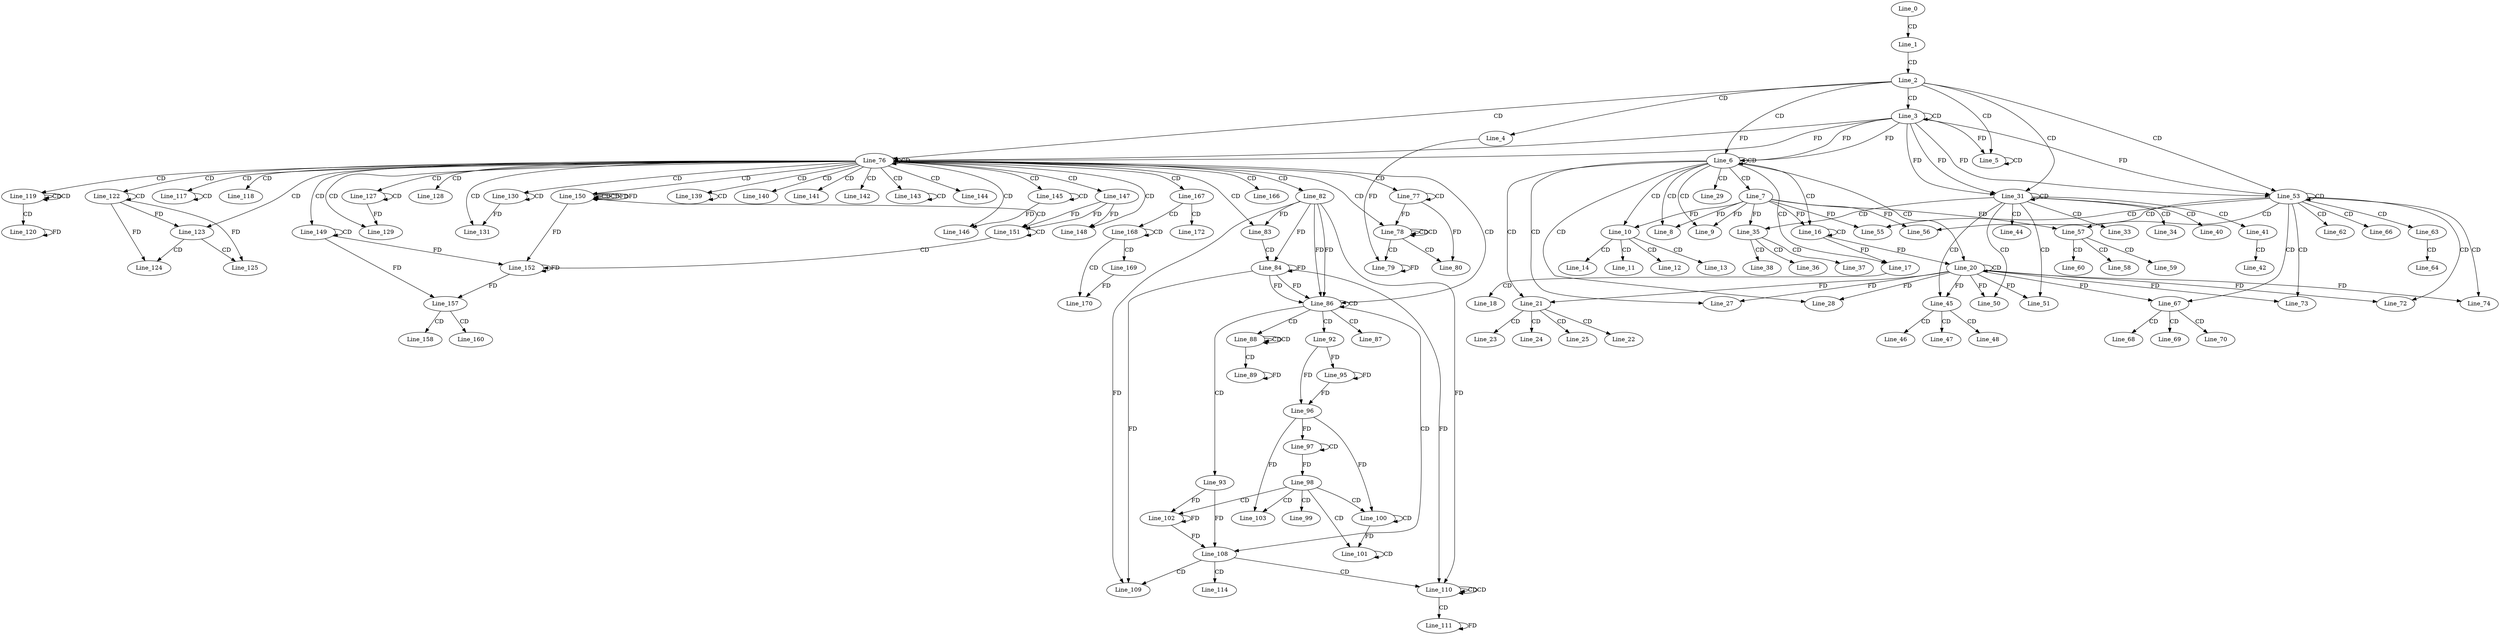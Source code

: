 digraph G {
  Line_0;
  Line_1;
  Line_2;
  Line_3;
  Line_3;
  Line_4;
  Line_5;
  Line_5;
  Line_6;
  Line_6;
  Line_7;
  Line_8;
  Line_9;
  Line_10;
  Line_10;
  Line_11;
  Line_12;
  Line_13;
  Line_14;
  Line_16;
  Line_16;
  Line_17;
  Line_18;
  Line_20;
  Line_20;
  Line_21;
  Line_21;
  Line_22;
  Line_23;
  Line_24;
  Line_25;
  Line_27;
  Line_28;
  Line_29;
  Line_31;
  Line_31;
  Line_33;
  Line_34;
  Line_35;
  Line_35;
  Line_36;
  Line_37;
  Line_38;
  Line_40;
  Line_41;
  Line_42;
  Line_44;
  Line_45;
  Line_45;
  Line_46;
  Line_47;
  Line_48;
  Line_50;
  Line_51;
  Line_53;
  Line_53;
  Line_55;
  Line_56;
  Line_57;
  Line_57;
  Line_58;
  Line_59;
  Line_60;
  Line_62;
  Line_63;
  Line_64;
  Line_66;
  Line_67;
  Line_67;
  Line_68;
  Line_69;
  Line_70;
  Line_72;
  Line_73;
  Line_74;
  Line_76;
  Line_76;
  Line_77;
  Line_77;
  Line_78;
  Line_78;
  Line_78;
  Line_79;
  Line_80;
  Line_82;
  Line_83;
  Line_84;
  Line_86;
  Line_86;
  Line_87;
  Line_88;
  Line_88;
  Line_88;
  Line_89;
  Line_92;
  Line_93;
  Line_95;
  Line_96;
  Line_97;
  Line_97;
  Line_96;
  Line_98;
  Line_99;
  Line_100;
  Line_100;
  Line_101;
  Line_101;
  Line_102;
  Line_103;
  Line_108;
  Line_108;
  Line_109;
  Line_110;
  Line_110;
  Line_110;
  Line_111;
  Line_114;
  Line_117;
  Line_117;
  Line_118;
  Line_119;
  Line_119;
  Line_119;
  Line_120;
  Line_122;
  Line_122;
  Line_123;
  Line_124;
  Line_124;
  Line_125;
  Line_125;
  Line_127;
  Line_127;
  Line_128;
  Line_129;
  Line_130;
  Line_130;
  Line_131;
  Line_139;
  Line_139;
  Line_140;
  Line_141;
  Line_142;
  Line_143;
  Line_143;
  Line_144;
  Line_145;
  Line_145;
  Line_146;
  Line_147;
  Line_148;
  Line_149;
  Line_149;
  Line_150;
  Line_150;
  Line_150;
  Line_151;
  Line_151;
  Line_152;
  Line_157;
  Line_158;
  Line_160;
  Line_166;
  Line_167;
  Line_168;
  Line_168;
  Line_168;
  Line_169;
  Line_170;
  Line_172;
  Line_0 -> Line_1 [ label="CD" ];
  Line_1 -> Line_2 [ label="CD" ];
  Line_2 -> Line_3 [ label="CD" ];
  Line_3 -> Line_3 [ label="CD" ];
  Line_2 -> Line_4 [ label="CD" ];
  Line_2 -> Line_5 [ label="CD" ];
  Line_3 -> Line_5 [ label="FD" ];
  Line_5 -> Line_5 [ label="CD" ];
  Line_2 -> Line_6 [ label="CD" ];
  Line_3 -> Line_6 [ label="FD" ];
  Line_6 -> Line_6 [ label="CD" ];
  Line_3 -> Line_6 [ label="FD" ];
  Line_6 -> Line_7 [ label="CD" ];
  Line_6 -> Line_8 [ label="CD" ];
  Line_7 -> Line_8 [ label="FD" ];
  Line_6 -> Line_9 [ label="CD" ];
  Line_7 -> Line_9 [ label="FD" ];
  Line_6 -> Line_10 [ label="CD" ];
  Line_7 -> Line_10 [ label="FD" ];
  Line_10 -> Line_11 [ label="CD" ];
  Line_10 -> Line_12 [ label="CD" ];
  Line_10 -> Line_13 [ label="CD" ];
  Line_10 -> Line_14 [ label="CD" ];
  Line_6 -> Line_16 [ label="CD" ];
  Line_16 -> Line_16 [ label="CD" ];
  Line_7 -> Line_16 [ label="FD" ];
  Line_6 -> Line_17 [ label="CD" ];
  Line_16 -> Line_17 [ label="FD" ];
  Line_17 -> Line_18 [ label="CD" ];
  Line_6 -> Line_20 [ label="CD" ];
  Line_20 -> Line_20 [ label="CD" ];
  Line_16 -> Line_20 [ label="FD" ];
  Line_6 -> Line_21 [ label="CD" ];
  Line_20 -> Line_21 [ label="FD" ];
  Line_21 -> Line_22 [ label="CD" ];
  Line_21 -> Line_23 [ label="CD" ];
  Line_21 -> Line_24 [ label="CD" ];
  Line_21 -> Line_25 [ label="CD" ];
  Line_6 -> Line_27 [ label="CD" ];
  Line_20 -> Line_27 [ label="FD" ];
  Line_6 -> Line_28 [ label="CD" ];
  Line_20 -> Line_28 [ label="FD" ];
  Line_6 -> Line_29 [ label="CD" ];
  Line_2 -> Line_31 [ label="CD" ];
  Line_3 -> Line_31 [ label="FD" ];
  Line_31 -> Line_31 [ label="CD" ];
  Line_3 -> Line_31 [ label="FD" ];
  Line_31 -> Line_33 [ label="CD" ];
  Line_31 -> Line_34 [ label="CD" ];
  Line_31 -> Line_35 [ label="CD" ];
  Line_7 -> Line_35 [ label="FD" ];
  Line_35 -> Line_36 [ label="CD" ];
  Line_35 -> Line_37 [ label="CD" ];
  Line_35 -> Line_38 [ label="CD" ];
  Line_31 -> Line_40 [ label="CD" ];
  Line_31 -> Line_41 [ label="CD" ];
  Line_41 -> Line_42 [ label="CD" ];
  Line_31 -> Line_44 [ label="CD" ];
  Line_31 -> Line_45 [ label="CD" ];
  Line_20 -> Line_45 [ label="FD" ];
  Line_45 -> Line_46 [ label="CD" ];
  Line_45 -> Line_47 [ label="CD" ];
  Line_45 -> Line_48 [ label="CD" ];
  Line_31 -> Line_50 [ label="CD" ];
  Line_20 -> Line_50 [ label="FD" ];
  Line_31 -> Line_51 [ label="CD" ];
  Line_20 -> Line_51 [ label="FD" ];
  Line_2 -> Line_53 [ label="CD" ];
  Line_3 -> Line_53 [ label="FD" ];
  Line_53 -> Line_53 [ label="CD" ];
  Line_3 -> Line_53 [ label="FD" ];
  Line_53 -> Line_55 [ label="CD" ];
  Line_7 -> Line_55 [ label="FD" ];
  Line_53 -> Line_56 [ label="CD" ];
  Line_7 -> Line_56 [ label="FD" ];
  Line_53 -> Line_57 [ label="CD" ];
  Line_7 -> Line_57 [ label="FD" ];
  Line_57 -> Line_58 [ label="CD" ];
  Line_57 -> Line_59 [ label="CD" ];
  Line_57 -> Line_60 [ label="CD" ];
  Line_53 -> Line_62 [ label="CD" ];
  Line_53 -> Line_63 [ label="CD" ];
  Line_63 -> Line_64 [ label="CD" ];
  Line_53 -> Line_66 [ label="CD" ];
  Line_53 -> Line_67 [ label="CD" ];
  Line_20 -> Line_67 [ label="FD" ];
  Line_67 -> Line_68 [ label="CD" ];
  Line_67 -> Line_69 [ label="CD" ];
  Line_67 -> Line_70 [ label="CD" ];
  Line_53 -> Line_72 [ label="CD" ];
  Line_20 -> Line_72 [ label="FD" ];
  Line_53 -> Line_73 [ label="CD" ];
  Line_20 -> Line_73 [ label="FD" ];
  Line_53 -> Line_74 [ label="CD" ];
  Line_20 -> Line_74 [ label="FD" ];
  Line_2 -> Line_76 [ label="CD" ];
  Line_3 -> Line_76 [ label="FD" ];
  Line_76 -> Line_76 [ label="CD" ];
  Line_3 -> Line_76 [ label="FD" ];
  Line_76 -> Line_77 [ label="CD" ];
  Line_77 -> Line_77 [ label="CD" ];
  Line_76 -> Line_78 [ label="CD" ];
  Line_78 -> Line_78 [ label="CD" ];
  Line_78 -> Line_78 [ label="CD" ];
  Line_77 -> Line_78 [ label="FD" ];
  Line_78 -> Line_79 [ label="CD" ];
  Line_4 -> Line_79 [ label="FD" ];
  Line_79 -> Line_79 [ label="FD" ];
  Line_78 -> Line_80 [ label="CD" ];
  Line_77 -> Line_80 [ label="FD" ];
  Line_76 -> Line_82 [ label="CD" ];
  Line_76 -> Line_83 [ label="CD" ];
  Line_82 -> Line_83 [ label="FD" ];
  Line_83 -> Line_84 [ label="CD" ];
  Line_82 -> Line_84 [ label="FD" ];
  Line_84 -> Line_84 [ label="FD" ];
  Line_76 -> Line_86 [ label="CD" ];
  Line_82 -> Line_86 [ label="FD" ];
  Line_84 -> Line_86 [ label="FD" ];
  Line_86 -> Line_86 [ label="CD" ];
  Line_82 -> Line_86 [ label="FD" ];
  Line_84 -> Line_86 [ label="FD" ];
  Line_86 -> Line_87 [ label="CD" ];
  Line_86 -> Line_88 [ label="CD" ];
  Line_88 -> Line_88 [ label="CD" ];
  Line_88 -> Line_88 [ label="CD" ];
  Line_88 -> Line_89 [ label="CD" ];
  Line_89 -> Line_89 [ label="FD" ];
  Line_86 -> Line_92 [ label="CD" ];
  Line_86 -> Line_93 [ label="CD" ];
  Line_92 -> Line_95 [ label="FD" ];
  Line_95 -> Line_95 [ label="FD" ];
  Line_92 -> Line_96 [ label="FD" ];
  Line_95 -> Line_96 [ label="FD" ];
  Line_97 -> Line_97 [ label="CD" ];
  Line_96 -> Line_97 [ label="FD" ];
  Line_97 -> Line_98 [ label="FD" ];
  Line_98 -> Line_99 [ label="CD" ];
  Line_98 -> Line_100 [ label="CD" ];
  Line_100 -> Line_100 [ label="CD" ];
  Line_96 -> Line_100 [ label="FD" ];
  Line_98 -> Line_101 [ label="CD" ];
  Line_101 -> Line_101 [ label="CD" ];
  Line_100 -> Line_101 [ label="FD" ];
  Line_98 -> Line_102 [ label="CD" ];
  Line_93 -> Line_102 [ label="FD" ];
  Line_102 -> Line_102 [ label="FD" ];
  Line_98 -> Line_103 [ label="CD" ];
  Line_96 -> Line_103 [ label="FD" ];
  Line_86 -> Line_108 [ label="CD" ];
  Line_93 -> Line_108 [ label="FD" ];
  Line_102 -> Line_108 [ label="FD" ];
  Line_108 -> Line_109 [ label="CD" ];
  Line_82 -> Line_109 [ label="FD" ];
  Line_84 -> Line_109 [ label="FD" ];
  Line_108 -> Line_110 [ label="CD" ];
  Line_110 -> Line_110 [ label="CD" ];
  Line_110 -> Line_110 [ label="CD" ];
  Line_82 -> Line_110 [ label="FD" ];
  Line_84 -> Line_110 [ label="FD" ];
  Line_110 -> Line_111 [ label="CD" ];
  Line_111 -> Line_111 [ label="FD" ];
  Line_108 -> Line_114 [ label="CD" ];
  Line_76 -> Line_117 [ label="CD" ];
  Line_117 -> Line_117 [ label="CD" ];
  Line_76 -> Line_118 [ label="CD" ];
  Line_76 -> Line_119 [ label="CD" ];
  Line_119 -> Line_119 [ label="CD" ];
  Line_119 -> Line_119 [ label="CD" ];
  Line_119 -> Line_120 [ label="CD" ];
  Line_120 -> Line_120 [ label="FD" ];
  Line_76 -> Line_122 [ label="CD" ];
  Line_122 -> Line_122 [ label="CD" ];
  Line_76 -> Line_123 [ label="CD" ];
  Line_122 -> Line_123 [ label="FD" ];
  Line_123 -> Line_124 [ label="CD" ];
  Line_122 -> Line_124 [ label="FD" ];
  Line_123 -> Line_125 [ label="CD" ];
  Line_122 -> Line_125 [ label="FD" ];
  Line_76 -> Line_127 [ label="CD" ];
  Line_127 -> Line_127 [ label="CD" ];
  Line_76 -> Line_128 [ label="CD" ];
  Line_76 -> Line_129 [ label="CD" ];
  Line_127 -> Line_129 [ label="FD" ];
  Line_76 -> Line_130 [ label="CD" ];
  Line_130 -> Line_130 [ label="CD" ];
  Line_76 -> Line_131 [ label="CD" ];
  Line_130 -> Line_131 [ label="FD" ];
  Line_76 -> Line_139 [ label="CD" ];
  Line_139 -> Line_139 [ label="CD" ];
  Line_76 -> Line_140 [ label="CD" ];
  Line_76 -> Line_141 [ label="CD" ];
  Line_76 -> Line_142 [ label="CD" ];
  Line_76 -> Line_143 [ label="CD" ];
  Line_143 -> Line_143 [ label="CD" ];
  Line_76 -> Line_144 [ label="CD" ];
  Line_76 -> Line_145 [ label="CD" ];
  Line_145 -> Line_145 [ label="CD" ];
  Line_76 -> Line_146 [ label="CD" ];
  Line_145 -> Line_146 [ label="FD" ];
  Line_76 -> Line_147 [ label="CD" ];
  Line_76 -> Line_148 [ label="CD" ];
  Line_147 -> Line_148 [ label="FD" ];
  Line_76 -> Line_149 [ label="CD" ];
  Line_149 -> Line_149 [ label="CD" ];
  Line_76 -> Line_150 [ label="CD" ];
  Line_150 -> Line_150 [ label="CD" ];
  Line_150 -> Line_150 [ label="CD" ];
  Line_150 -> Line_150 [ label="FD" ];
  Line_150 -> Line_151 [ label="CD" ];
  Line_147 -> Line_151 [ label="FD" ];
  Line_151 -> Line_151 [ label="CD" ];
  Line_147 -> Line_151 [ label="FD" ];
  Line_151 -> Line_152 [ label="CD" ];
  Line_152 -> Line_152 [ label="FD" ];
  Line_149 -> Line_152 [ label="FD" ];
  Line_150 -> Line_152 [ label="FD" ];
  Line_152 -> Line_157 [ label="FD" ];
  Line_149 -> Line_157 [ label="FD" ];
  Line_157 -> Line_158 [ label="CD" ];
  Line_157 -> Line_160 [ label="CD" ];
  Line_76 -> Line_166 [ label="CD" ];
  Line_76 -> Line_167 [ label="CD" ];
  Line_167 -> Line_168 [ label="CD" ];
  Line_168 -> Line_168 [ label="CD" ];
  Line_168 -> Line_169 [ label="CD" ];
  Line_168 -> Line_170 [ label="CD" ];
  Line_169 -> Line_170 [ label="FD" ];
  Line_167 -> Line_172 [ label="CD" ];
  Line_150 -> Line_150 [ label="FD" ];
}
